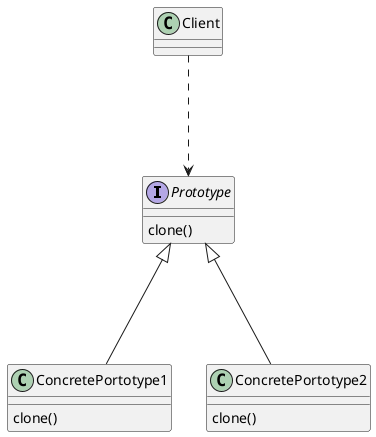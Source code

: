 @startuml
'https://plantuml.com/class-diagram

interface Prototype{
    clone()
}

class ConcretePortotype1 {
    clone()
}

class ConcretePortotype2{
    clone()
}

class Client{}

Client ...>Prototype

Prototype<|---ConcretePortotype1
Prototype<|---ConcretePortotype2

@enduml